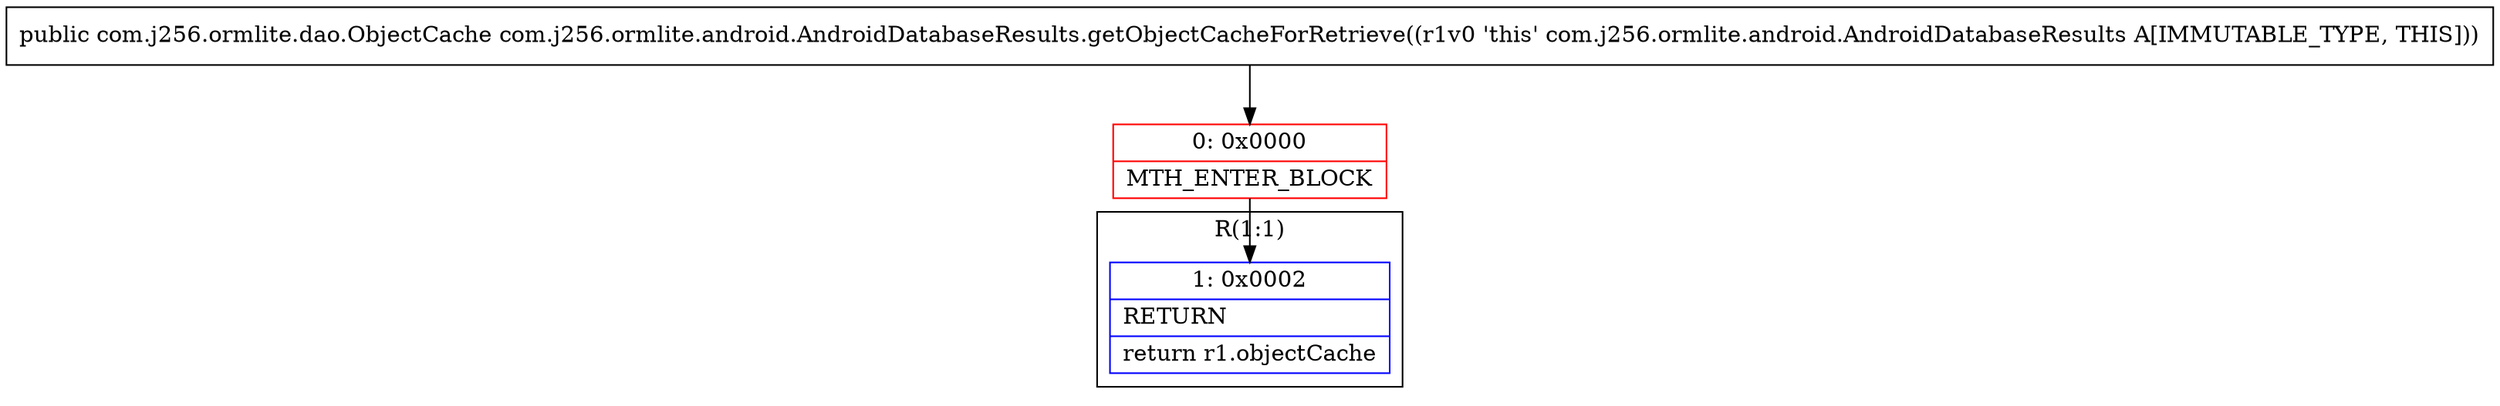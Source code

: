 digraph "CFG forcom.j256.ormlite.android.AndroidDatabaseResults.getObjectCacheForRetrieve()Lcom\/j256\/ormlite\/dao\/ObjectCache;" {
subgraph cluster_Region_53676866 {
label = "R(1:1)";
node [shape=record,color=blue];
Node_1 [shape=record,label="{1\:\ 0x0002|RETURN\l|return r1.objectCache\l}"];
}
Node_0 [shape=record,color=red,label="{0\:\ 0x0000|MTH_ENTER_BLOCK\l}"];
MethodNode[shape=record,label="{public com.j256.ormlite.dao.ObjectCache com.j256.ormlite.android.AndroidDatabaseResults.getObjectCacheForRetrieve((r1v0 'this' com.j256.ormlite.android.AndroidDatabaseResults A[IMMUTABLE_TYPE, THIS])) }"];
MethodNode -> Node_0;
Node_0 -> Node_1;
}

